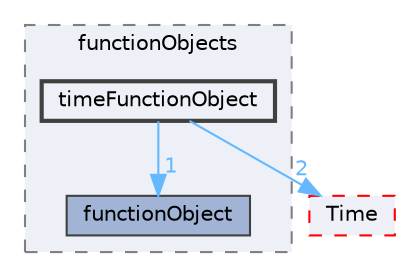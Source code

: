 digraph "src/OpenFOAM/db/functionObjects/timeFunctionObject"
{
 // LATEX_PDF_SIZE
  bgcolor="transparent";
  edge [fontname=Helvetica,fontsize=10,labelfontname=Helvetica,labelfontsize=10];
  node [fontname=Helvetica,fontsize=10,shape=box,height=0.2,width=0.4];
  compound=true
  subgraph clusterdir_b1391b8691e21d3cff54e51a698f3c2b {
    graph [ bgcolor="#edf0f7", pencolor="grey50", label="functionObjects", fontname=Helvetica,fontsize=10 style="filled,dashed", URL="dir_b1391b8691e21d3cff54e51a698f3c2b.html",tooltip=""]
  dir_54771b73ae8d00c119965aead573f78a [label="functionObject", fillcolor="#a2b4d6", color="grey25", style="filled", URL="dir_54771b73ae8d00c119965aead573f78a.html",tooltip=""];
  dir_d3ec34e305ac3b9a206e877f8beb48bc [label="timeFunctionObject", fillcolor="#edf0f7", color="grey25", style="filled,bold", URL="dir_d3ec34e305ac3b9a206e877f8beb48bc.html",tooltip=""];
  }
  dir_ec5b63092fb55ef516ddf05b3841c89d [label="Time", fillcolor="#edf0f7", color="red", style="filled,dashed", URL="dir_ec5b63092fb55ef516ddf05b3841c89d.html",tooltip=""];
  dir_d3ec34e305ac3b9a206e877f8beb48bc->dir_54771b73ae8d00c119965aead573f78a [headlabel="1", labeldistance=1.5 headhref="dir_004040_001514.html" href="dir_004040_001514.html" color="steelblue1" fontcolor="steelblue1"];
  dir_d3ec34e305ac3b9a206e877f8beb48bc->dir_ec5b63092fb55ef516ddf05b3841c89d [headlabel="2", labeldistance=1.5 headhref="dir_004040_004036.html" href="dir_004040_004036.html" color="steelblue1" fontcolor="steelblue1"];
}

